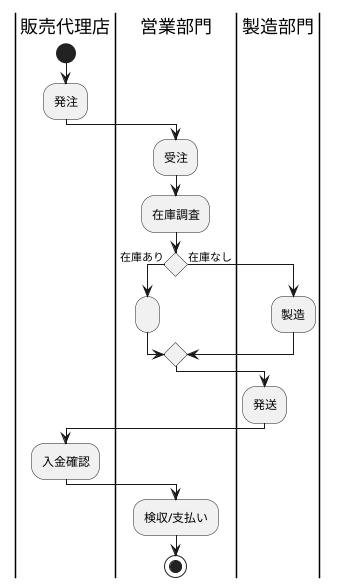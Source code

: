 @startuml 製品製造
|販売代理店|
|営業部門|
|製造部門|

|販売代理店|
start
    :発注;

|営業部門|
    :受注;
    :在庫調査;
    if () is (在庫あり) then 
        :;
    else (在庫なし) 
        |製造部門|
        :製造;
    endif
    :発送;
|販売代理店|
    :入金確認;
|営業部門|  
    :検収/支払い;
stop
@enduml